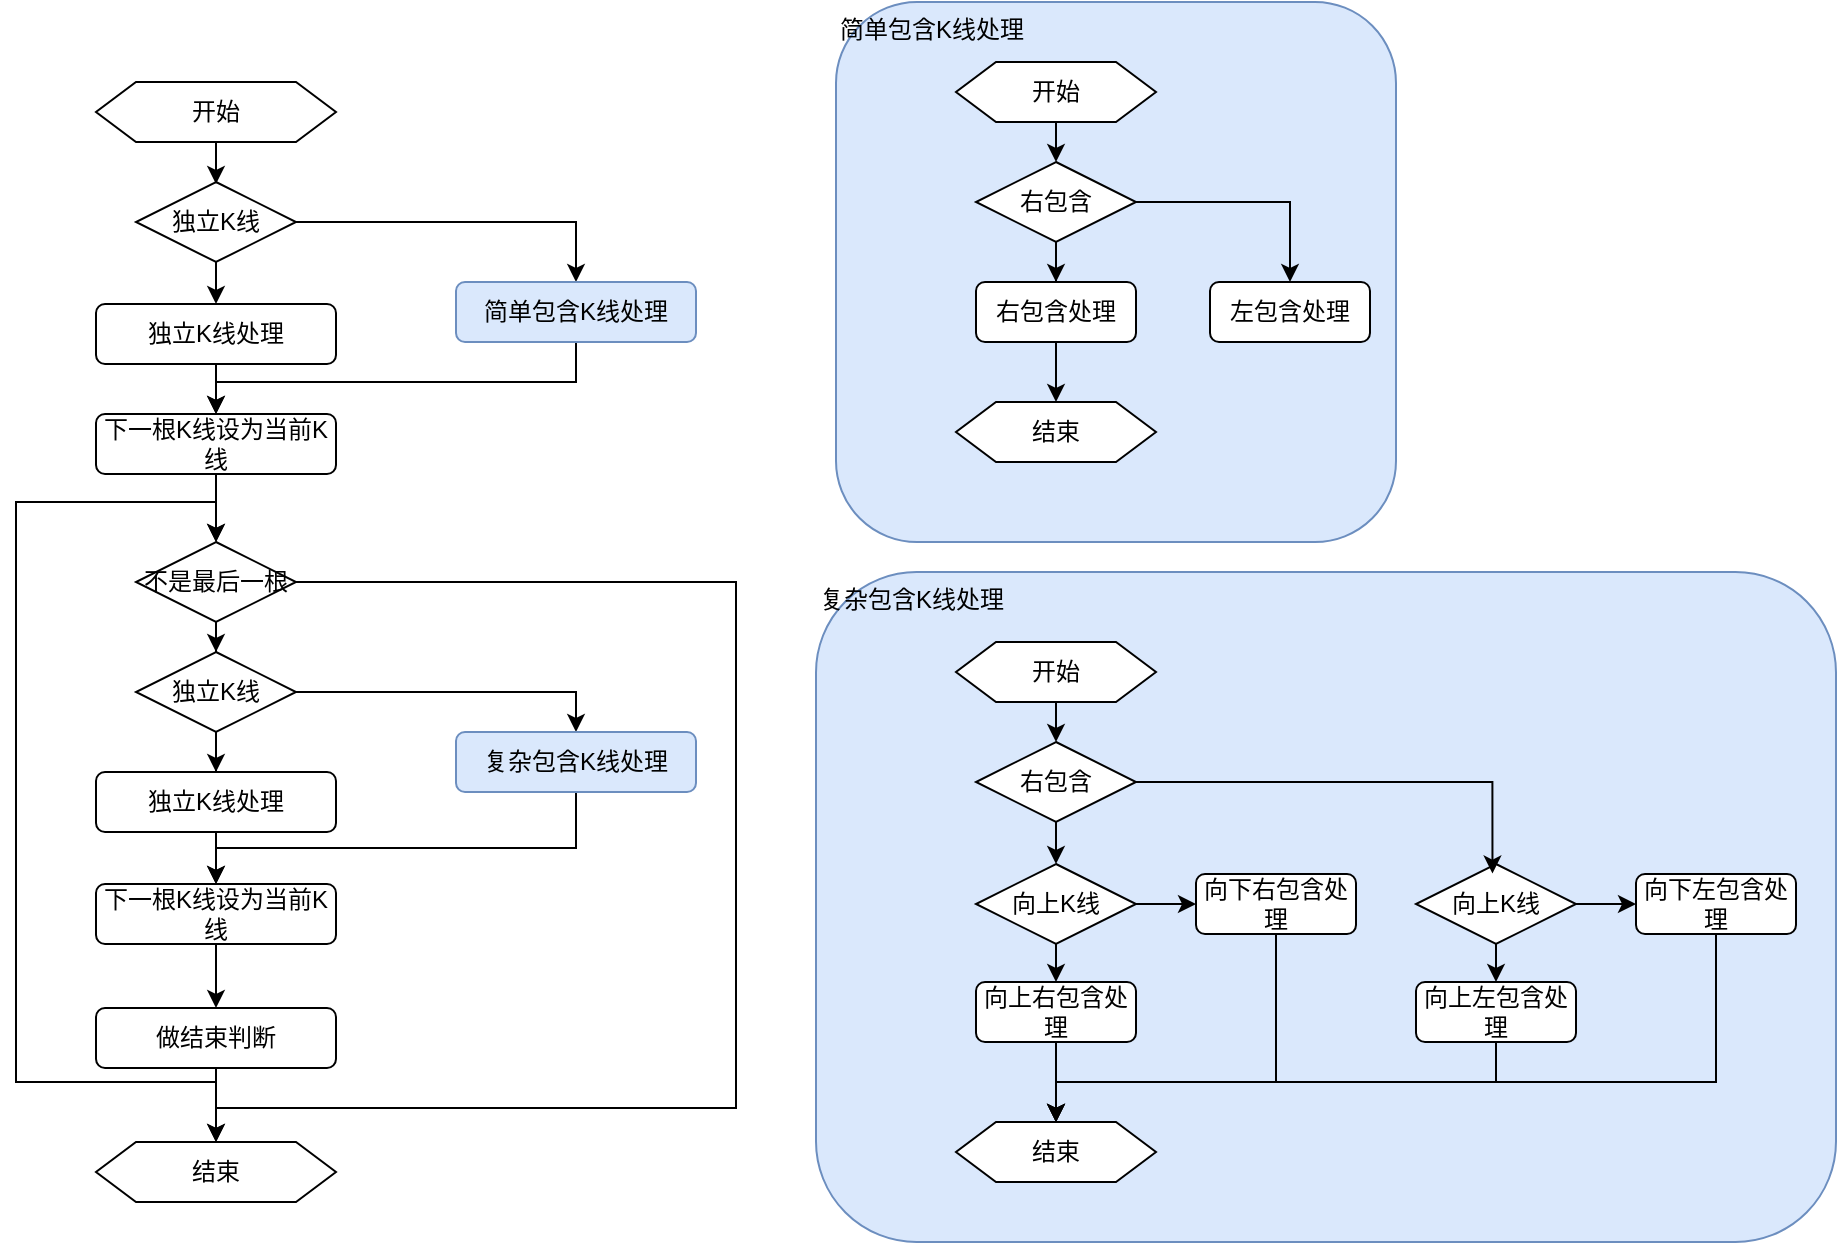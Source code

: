 <mxfile version="24.7.5">
  <diagram name="合并K线" id="Wlh-KiL8eT8eEFKsj3go">
    <mxGraphModel dx="989" dy="577" grid="1" gridSize="10" guides="1" tooltips="1" connect="1" arrows="1" fold="1" page="1" pageScale="1" pageWidth="827" pageHeight="1169" math="0" shadow="0">
      <root>
        <mxCell id="0" />
        <mxCell id="1" parent="0" />
        <mxCell id="z5o7_3_p9fjKzpceReI_-54" value="简单包含K线处理" style="rounded=1;whiteSpace=wrap;html=1;fillColor=#dae8fc;strokeColor=#6c8ebf;verticalAlign=top;align=left;" vertex="1" parent="1">
          <mxGeometry x="560" y="270" width="280" height="270" as="geometry" />
        </mxCell>
        <mxCell id="z5o7_3_p9fjKzpceReI_-7" style="edgeStyle=orthogonalEdgeStyle;rounded=0;orthogonalLoop=1;jettySize=auto;html=1;exitX=0.5;exitY=1;exitDx=0;exitDy=0;" edge="1" parent="1" source="z5o7_3_p9fjKzpceReI_-1" target="z5o7_3_p9fjKzpceReI_-6">
          <mxGeometry relative="1" as="geometry" />
        </mxCell>
        <mxCell id="z5o7_3_p9fjKzpceReI_-1" value="独立K线处理" style="rounded=1;whiteSpace=wrap;html=1;" vertex="1" parent="1">
          <mxGeometry x="190" y="421" width="120" height="30" as="geometry" />
        </mxCell>
        <mxCell id="z5o7_3_p9fjKzpceReI_-4" style="edgeStyle=orthogonalEdgeStyle;rounded=0;orthogonalLoop=1;jettySize=auto;html=1;exitX=0.5;exitY=1;exitDx=0;exitDy=0;entryX=0.5;entryY=0;entryDx=0;entryDy=0;" edge="1" parent="1" source="z5o7_3_p9fjKzpceReI_-2" target="z5o7_3_p9fjKzpceReI_-1">
          <mxGeometry relative="1" as="geometry" />
        </mxCell>
        <mxCell id="z5o7_3_p9fjKzpceReI_-5" style="edgeStyle=orthogonalEdgeStyle;rounded=0;orthogonalLoop=1;jettySize=auto;html=1;exitX=1;exitY=0.5;exitDx=0;exitDy=0;entryX=0.5;entryY=0;entryDx=0;entryDy=0;" edge="1" parent="1" source="z5o7_3_p9fjKzpceReI_-2" target="z5o7_3_p9fjKzpceReI_-3">
          <mxGeometry relative="1" as="geometry" />
        </mxCell>
        <mxCell id="z5o7_3_p9fjKzpceReI_-2" value="独立K线" style="rhombus;whiteSpace=wrap;html=1;" vertex="1" parent="1">
          <mxGeometry x="210" y="360" width="80" height="40" as="geometry" />
        </mxCell>
        <mxCell id="z5o7_3_p9fjKzpceReI_-43" style="edgeStyle=orthogonalEdgeStyle;rounded=0;orthogonalLoop=1;jettySize=auto;html=1;exitX=0.5;exitY=1;exitDx=0;exitDy=0;" edge="1" parent="1" source="z5o7_3_p9fjKzpceReI_-3" target="z5o7_3_p9fjKzpceReI_-6">
          <mxGeometry relative="1" as="geometry">
            <Array as="points">
              <mxPoint x="430" y="460" />
              <mxPoint x="250" y="460" />
            </Array>
          </mxGeometry>
        </mxCell>
        <mxCell id="z5o7_3_p9fjKzpceReI_-3" value="简单包含K线处理" style="rounded=1;whiteSpace=wrap;html=1;fillColor=#dae8fc;strokeColor=#6c8ebf;" vertex="1" parent="1">
          <mxGeometry x="370" y="410" width="120" height="30" as="geometry" />
        </mxCell>
        <mxCell id="z5o7_3_p9fjKzpceReI_-14" style="edgeStyle=orthogonalEdgeStyle;rounded=0;orthogonalLoop=1;jettySize=auto;html=1;exitX=0.5;exitY=1;exitDx=0;exitDy=0;entryX=0.5;entryY=0;entryDx=0;entryDy=0;" edge="1" parent="1" source="z5o7_3_p9fjKzpceReI_-6" target="z5o7_3_p9fjKzpceReI_-9">
          <mxGeometry relative="1" as="geometry">
            <mxPoint x="250" y="549" as="targetPoint" />
          </mxGeometry>
        </mxCell>
        <mxCell id="z5o7_3_p9fjKzpceReI_-6" value="下一根K线设为当前K线" style="rounded=1;whiteSpace=wrap;html=1;" vertex="1" parent="1">
          <mxGeometry x="190" y="476" width="120" height="30" as="geometry" />
        </mxCell>
        <mxCell id="z5o7_3_p9fjKzpceReI_-15" style="edgeStyle=orthogonalEdgeStyle;rounded=0;orthogonalLoop=1;jettySize=auto;html=1;exitX=0.5;exitY=1;exitDx=0;exitDy=0;" edge="1" parent="1" source="z5o7_3_p9fjKzpceReI_-9" target="z5o7_3_p9fjKzpceReI_-12">
          <mxGeometry relative="1" as="geometry" />
        </mxCell>
        <mxCell id="z5o7_3_p9fjKzpceReI_-35" style="edgeStyle=orthogonalEdgeStyle;rounded=0;orthogonalLoop=1;jettySize=auto;html=1;exitX=1;exitY=0.5;exitDx=0;exitDy=0;entryX=0.5;entryY=0;entryDx=0;entryDy=0;" edge="1" parent="1" source="z5o7_3_p9fjKzpceReI_-9" target="z5o7_3_p9fjKzpceReI_-37">
          <mxGeometry relative="1" as="geometry">
            <mxPoint x="250" y="766" as="targetPoint" />
            <Array as="points">
              <mxPoint x="510" y="560" />
              <mxPoint x="510" y="823" />
              <mxPoint x="250" y="823" />
            </Array>
          </mxGeometry>
        </mxCell>
        <mxCell id="z5o7_3_p9fjKzpceReI_-9" value="不是最后一根" style="rhombus;whiteSpace=wrap;html=1;" vertex="1" parent="1">
          <mxGeometry x="210" y="540" width="80" height="40" as="geometry" />
        </mxCell>
        <mxCell id="z5o7_3_p9fjKzpceReI_-27" style="edgeStyle=orthogonalEdgeStyle;rounded=0;orthogonalLoop=1;jettySize=auto;html=1;" edge="1" parent="1" source="z5o7_3_p9fjKzpceReI_-11" target="z5o7_3_p9fjKzpceReI_-23">
          <mxGeometry relative="1" as="geometry" />
        </mxCell>
        <mxCell id="z5o7_3_p9fjKzpceReI_-11" value="独立K线处理" style="rounded=1;whiteSpace=wrap;html=1;" vertex="1" parent="1">
          <mxGeometry x="190" y="655" width="120" height="30" as="geometry" />
        </mxCell>
        <mxCell id="z5o7_3_p9fjKzpceReI_-16" style="edgeStyle=orthogonalEdgeStyle;rounded=0;orthogonalLoop=1;jettySize=auto;html=1;exitX=0.5;exitY=1;exitDx=0;exitDy=0;" edge="1" parent="1" source="z5o7_3_p9fjKzpceReI_-12" target="z5o7_3_p9fjKzpceReI_-11">
          <mxGeometry relative="1" as="geometry" />
        </mxCell>
        <mxCell id="z5o7_3_p9fjKzpceReI_-26" style="edgeStyle=orthogonalEdgeStyle;rounded=0;orthogonalLoop=1;jettySize=auto;html=1;exitX=1;exitY=0.5;exitDx=0;exitDy=0;entryX=0.5;entryY=0;entryDx=0;entryDy=0;" edge="1" parent="1" source="z5o7_3_p9fjKzpceReI_-12" target="z5o7_3_p9fjKzpceReI_-13">
          <mxGeometry relative="1" as="geometry">
            <mxPoint x="424" y="633" as="targetPoint" />
          </mxGeometry>
        </mxCell>
        <mxCell id="z5o7_3_p9fjKzpceReI_-12" value="独立K线" style="rhombus;whiteSpace=wrap;html=1;" vertex="1" parent="1">
          <mxGeometry x="210" y="595" width="80" height="40" as="geometry" />
        </mxCell>
        <mxCell id="z5o7_3_p9fjKzpceReI_-28" style="edgeStyle=orthogonalEdgeStyle;rounded=0;orthogonalLoop=1;jettySize=auto;html=1;exitX=0.5;exitY=1;exitDx=0;exitDy=0;entryX=0.5;entryY=0;entryDx=0;entryDy=0;" edge="1" parent="1" source="z5o7_3_p9fjKzpceReI_-13" target="z5o7_3_p9fjKzpceReI_-23">
          <mxGeometry relative="1" as="geometry">
            <Array as="points">
              <mxPoint x="430" y="693" />
              <mxPoint x="250" y="693" />
            </Array>
          </mxGeometry>
        </mxCell>
        <mxCell id="z5o7_3_p9fjKzpceReI_-13" value="复杂包含K线处理" style="rounded=1;whiteSpace=wrap;html=1;fillColor=#dae8fc;strokeColor=#6c8ebf;" vertex="1" parent="1">
          <mxGeometry x="370" y="635" width="120" height="30" as="geometry" />
        </mxCell>
        <mxCell id="z5o7_3_p9fjKzpceReI_-42" style="edgeStyle=orthogonalEdgeStyle;rounded=0;orthogonalLoop=1;jettySize=auto;html=1;exitX=0.5;exitY=1;exitDx=0;exitDy=0;" edge="1" parent="1" source="z5o7_3_p9fjKzpceReI_-23" target="z5o7_3_p9fjKzpceReI_-36">
          <mxGeometry relative="1" as="geometry" />
        </mxCell>
        <mxCell id="z5o7_3_p9fjKzpceReI_-23" value="下一根K线设为当前K线" style="rounded=1;whiteSpace=wrap;html=1;" vertex="1" parent="1">
          <mxGeometry x="190" y="711" width="120" height="30" as="geometry" />
        </mxCell>
        <mxCell id="z5o7_3_p9fjKzpceReI_-34" style="edgeStyle=orthogonalEdgeStyle;rounded=0;orthogonalLoop=1;jettySize=auto;html=1;" edge="1" parent="1" source="z5o7_3_p9fjKzpceReI_-31">
          <mxGeometry relative="1" as="geometry">
            <mxPoint x="250" y="343" as="sourcePoint" />
            <mxPoint x="250" y="361" as="targetPoint" />
          </mxGeometry>
        </mxCell>
        <mxCell id="z5o7_3_p9fjKzpceReI_-31" value="开始" style="shape=hexagon;perimeter=hexagonPerimeter2;whiteSpace=wrap;html=1;fixedSize=1;" vertex="1" parent="1">
          <mxGeometry x="190" y="310" width="120" height="30" as="geometry" />
        </mxCell>
        <mxCell id="z5o7_3_p9fjKzpceReI_-38" style="edgeStyle=orthogonalEdgeStyle;rounded=0;orthogonalLoop=1;jettySize=auto;html=1;exitX=0.5;exitY=1;exitDx=0;exitDy=0;" edge="1" parent="1" source="z5o7_3_p9fjKzpceReI_-36" target="z5o7_3_p9fjKzpceReI_-37">
          <mxGeometry relative="1" as="geometry" />
        </mxCell>
        <mxCell id="z5o7_3_p9fjKzpceReI_-39" style="edgeStyle=orthogonalEdgeStyle;rounded=0;orthogonalLoop=1;jettySize=auto;html=1;exitX=0.5;exitY=1;exitDx=0;exitDy=0;entryX=0.5;entryY=0;entryDx=0;entryDy=0;" edge="1" parent="1" source="z5o7_3_p9fjKzpceReI_-36" target="z5o7_3_p9fjKzpceReI_-9">
          <mxGeometry relative="1" as="geometry">
            <Array as="points">
              <mxPoint x="250" y="810" />
              <mxPoint x="150" y="810" />
              <mxPoint x="150" y="520" />
              <mxPoint x="250" y="520" />
            </Array>
          </mxGeometry>
        </mxCell>
        <mxCell id="z5o7_3_p9fjKzpceReI_-36" value="做结束判断" style="rounded=1;whiteSpace=wrap;html=1;" vertex="1" parent="1">
          <mxGeometry x="190" y="773" width="120" height="30" as="geometry" />
        </mxCell>
        <mxCell id="z5o7_3_p9fjKzpceReI_-37" value="结束" style="shape=hexagon;perimeter=hexagonPerimeter2;whiteSpace=wrap;html=1;fixedSize=1;" vertex="1" parent="1">
          <mxGeometry x="190" y="840" width="120" height="30" as="geometry" />
        </mxCell>
        <mxCell id="z5o7_3_p9fjKzpceReI_-53" style="edgeStyle=orthogonalEdgeStyle;rounded=0;orthogonalLoop=1;jettySize=auto;html=1;exitX=0.5;exitY=1;exitDx=0;exitDy=0;" edge="1" parent="1" source="z5o7_3_p9fjKzpceReI_-45" target="z5o7_3_p9fjKzpceReI_-51">
          <mxGeometry relative="1" as="geometry" />
        </mxCell>
        <mxCell id="z5o7_3_p9fjKzpceReI_-45" value="右包含处理" style="rounded=1;whiteSpace=wrap;html=1;" vertex="1" parent="1">
          <mxGeometry x="630" y="410" width="80" height="30" as="geometry" />
        </mxCell>
        <mxCell id="z5o7_3_p9fjKzpceReI_-48" style="edgeStyle=orthogonalEdgeStyle;rounded=0;orthogonalLoop=1;jettySize=auto;html=1;exitX=0.5;exitY=1;exitDx=0;exitDy=0;" edge="1" parent="1" source="z5o7_3_p9fjKzpceReI_-46" target="z5o7_3_p9fjKzpceReI_-45">
          <mxGeometry relative="1" as="geometry" />
        </mxCell>
        <mxCell id="z5o7_3_p9fjKzpceReI_-49" style="edgeStyle=orthogonalEdgeStyle;rounded=0;orthogonalLoop=1;jettySize=auto;html=1;exitX=1;exitY=0.5;exitDx=0;exitDy=0;entryX=0.5;entryY=0;entryDx=0;entryDy=0;" edge="1" parent="1" source="z5o7_3_p9fjKzpceReI_-46" target="z5o7_3_p9fjKzpceReI_-47">
          <mxGeometry relative="1" as="geometry" />
        </mxCell>
        <mxCell id="z5o7_3_p9fjKzpceReI_-46" value="右包含" style="rhombus;whiteSpace=wrap;html=1;" vertex="1" parent="1">
          <mxGeometry x="630" y="350" width="80" height="40" as="geometry" />
        </mxCell>
        <mxCell id="z5o7_3_p9fjKzpceReI_-47" value="左包含处理" style="rounded=1;whiteSpace=wrap;html=1;" vertex="1" parent="1">
          <mxGeometry x="747" y="410" width="80" height="30" as="geometry" />
        </mxCell>
        <mxCell id="z5o7_3_p9fjKzpceReI_-52" style="edgeStyle=orthogonalEdgeStyle;rounded=0;orthogonalLoop=1;jettySize=auto;html=1;exitX=0.5;exitY=1;exitDx=0;exitDy=0;entryX=0.5;entryY=0;entryDx=0;entryDy=0;" edge="1" parent="1" source="z5o7_3_p9fjKzpceReI_-50" target="z5o7_3_p9fjKzpceReI_-46">
          <mxGeometry relative="1" as="geometry" />
        </mxCell>
        <mxCell id="z5o7_3_p9fjKzpceReI_-50" value="开始" style="shape=hexagon;perimeter=hexagonPerimeter2;whiteSpace=wrap;html=1;fixedSize=1;" vertex="1" parent="1">
          <mxGeometry x="620" y="300" width="100" height="30" as="geometry" />
        </mxCell>
        <mxCell id="z5o7_3_p9fjKzpceReI_-51" value="结束" style="shape=hexagon;perimeter=hexagonPerimeter2;whiteSpace=wrap;html=1;fixedSize=1;" vertex="1" parent="1">
          <mxGeometry x="620" y="470" width="100" height="30" as="geometry" />
        </mxCell>
        <mxCell id="z5o7_3_p9fjKzpceReI_-55" value="复杂包含K线处理" style="rounded=1;whiteSpace=wrap;html=1;fillColor=#dae8fc;strokeColor=#6c8ebf;verticalAlign=top;align=left;" vertex="1" parent="1">
          <mxGeometry x="550" y="555" width="510" height="335" as="geometry" />
        </mxCell>
        <mxCell id="z5o7_3_p9fjKzpceReI_-58" style="edgeStyle=orthogonalEdgeStyle;rounded=0;orthogonalLoop=1;jettySize=auto;html=1;exitX=0.5;exitY=1;exitDx=0;exitDy=0;" edge="1" parent="1" source="z5o7_3_p9fjKzpceReI_-60" target="z5o7_3_p9fjKzpceReI_-65">
          <mxGeometry relative="1" as="geometry">
            <mxPoint x="669.966" y="700" as="targetPoint" />
          </mxGeometry>
        </mxCell>
        <mxCell id="z5o7_3_p9fjKzpceReI_-60" value="右包含" style="rhombus;whiteSpace=wrap;html=1;" vertex="1" parent="1">
          <mxGeometry x="630" y="640" width="80" height="40" as="geometry" />
        </mxCell>
        <mxCell id="z5o7_3_p9fjKzpceReI_-62" style="edgeStyle=orthogonalEdgeStyle;rounded=0;orthogonalLoop=1;jettySize=auto;html=1;exitX=0.5;exitY=1;exitDx=0;exitDy=0;entryX=0.5;entryY=0;entryDx=0;entryDy=0;" edge="1" parent="1" source="z5o7_3_p9fjKzpceReI_-63" target="z5o7_3_p9fjKzpceReI_-60">
          <mxGeometry relative="1" as="geometry" />
        </mxCell>
        <mxCell id="z5o7_3_p9fjKzpceReI_-63" value="开始" style="shape=hexagon;perimeter=hexagonPerimeter2;whiteSpace=wrap;html=1;fixedSize=1;" vertex="1" parent="1">
          <mxGeometry x="620" y="590" width="100" height="30" as="geometry" />
        </mxCell>
        <mxCell id="z5o7_3_p9fjKzpceReI_-64" value="结束" style="shape=hexagon;perimeter=hexagonPerimeter2;whiteSpace=wrap;html=1;fixedSize=1;" vertex="1" parent="1">
          <mxGeometry x="620" y="830" width="100" height="30" as="geometry" />
        </mxCell>
        <mxCell id="z5o7_3_p9fjKzpceReI_-68" style="edgeStyle=orthogonalEdgeStyle;rounded=0;orthogonalLoop=1;jettySize=auto;html=1;exitX=0.5;exitY=1;exitDx=0;exitDy=0;entryX=0.5;entryY=0;entryDx=0;entryDy=0;" edge="1" parent="1" source="z5o7_3_p9fjKzpceReI_-65" target="z5o7_3_p9fjKzpceReI_-66">
          <mxGeometry relative="1" as="geometry" />
        </mxCell>
        <mxCell id="z5o7_3_p9fjKzpceReI_-70" style="edgeStyle=orthogonalEdgeStyle;rounded=0;orthogonalLoop=1;jettySize=auto;html=1;exitX=1;exitY=0.5;exitDx=0;exitDy=0;" edge="1" parent="1" source="z5o7_3_p9fjKzpceReI_-65" target="z5o7_3_p9fjKzpceReI_-67">
          <mxGeometry relative="1" as="geometry" />
        </mxCell>
        <mxCell id="z5o7_3_p9fjKzpceReI_-65" value="向上K线" style="rhombus;whiteSpace=wrap;html=1;" vertex="1" parent="1">
          <mxGeometry x="630" y="701" width="80" height="40" as="geometry" />
        </mxCell>
        <mxCell id="z5o7_3_p9fjKzpceReI_-69" style="edgeStyle=orthogonalEdgeStyle;rounded=0;orthogonalLoop=1;jettySize=auto;html=1;exitX=0.5;exitY=1;exitDx=0;exitDy=0;" edge="1" parent="1" source="z5o7_3_p9fjKzpceReI_-66" target="z5o7_3_p9fjKzpceReI_-64">
          <mxGeometry relative="1" as="geometry" />
        </mxCell>
        <mxCell id="z5o7_3_p9fjKzpceReI_-66" value="向上右包含处理" style="rounded=1;whiteSpace=wrap;html=1;" vertex="1" parent="1">
          <mxGeometry x="630" y="760" width="80" height="30" as="geometry" />
        </mxCell>
        <mxCell id="z5o7_3_p9fjKzpceReI_-73" style="edgeStyle=orthogonalEdgeStyle;rounded=0;orthogonalLoop=1;jettySize=auto;html=1;exitX=0.5;exitY=1;exitDx=0;exitDy=0;entryX=0.5;entryY=0;entryDx=0;entryDy=0;" edge="1" parent="1" source="z5o7_3_p9fjKzpceReI_-67" target="z5o7_3_p9fjKzpceReI_-64">
          <mxGeometry relative="1" as="geometry">
            <Array as="points">
              <mxPoint x="780" y="810" />
              <mxPoint x="670" y="810" />
            </Array>
          </mxGeometry>
        </mxCell>
        <mxCell id="z5o7_3_p9fjKzpceReI_-67" value="向下右包含处理" style="rounded=1;whiteSpace=wrap;html=1;" vertex="1" parent="1">
          <mxGeometry x="740" y="706" width="80" height="30" as="geometry" />
        </mxCell>
        <mxCell id="z5o7_3_p9fjKzpceReI_-80" style="edgeStyle=orthogonalEdgeStyle;rounded=0;orthogonalLoop=1;jettySize=auto;html=1;exitX=0.5;exitY=1;exitDx=0;exitDy=0;entryX=0.5;entryY=0;entryDx=0;entryDy=0;" edge="1" parent="1" source="z5o7_3_p9fjKzpceReI_-74" target="z5o7_3_p9fjKzpceReI_-64">
          <mxGeometry relative="1" as="geometry">
            <Array as="points">
              <mxPoint x="1000" y="810" />
              <mxPoint x="670" y="810" />
            </Array>
          </mxGeometry>
        </mxCell>
        <mxCell id="z5o7_3_p9fjKzpceReI_-74" value="向下左包含处理" style="rounded=1;whiteSpace=wrap;html=1;" vertex="1" parent="1">
          <mxGeometry x="960" y="706" width="80" height="30" as="geometry" />
        </mxCell>
        <mxCell id="z5o7_3_p9fjKzpceReI_-78" style="edgeStyle=orthogonalEdgeStyle;rounded=0;orthogonalLoop=1;jettySize=auto;html=1;exitX=0.5;exitY=1;exitDx=0;exitDy=0;entryX=0.5;entryY=0;entryDx=0;entryDy=0;" edge="1" parent="1" source="z5o7_3_p9fjKzpceReI_-75" target="z5o7_3_p9fjKzpceReI_-77">
          <mxGeometry relative="1" as="geometry" />
        </mxCell>
        <mxCell id="z5o7_3_p9fjKzpceReI_-79" style="edgeStyle=orthogonalEdgeStyle;rounded=0;orthogonalLoop=1;jettySize=auto;html=1;exitX=1;exitY=0.5;exitDx=0;exitDy=0;" edge="1" parent="1" source="z5o7_3_p9fjKzpceReI_-75" target="z5o7_3_p9fjKzpceReI_-74">
          <mxGeometry relative="1" as="geometry" />
        </mxCell>
        <mxCell id="z5o7_3_p9fjKzpceReI_-75" value="向上K线" style="rhombus;whiteSpace=wrap;html=1;" vertex="1" parent="1">
          <mxGeometry x="850" y="701" width="80" height="40" as="geometry" />
        </mxCell>
        <mxCell id="z5o7_3_p9fjKzpceReI_-76" style="edgeStyle=orthogonalEdgeStyle;rounded=0;orthogonalLoop=1;jettySize=auto;html=1;exitX=1;exitY=0.5;exitDx=0;exitDy=0;entryX=0.478;entryY=0.119;entryDx=0;entryDy=0;entryPerimeter=0;" edge="1" parent="1" source="z5o7_3_p9fjKzpceReI_-60" target="z5o7_3_p9fjKzpceReI_-75">
          <mxGeometry relative="1" as="geometry" />
        </mxCell>
        <mxCell id="z5o7_3_p9fjKzpceReI_-81" style="edgeStyle=orthogonalEdgeStyle;rounded=0;orthogonalLoop=1;jettySize=auto;html=1;exitX=0.5;exitY=1;exitDx=0;exitDy=0;entryX=0.5;entryY=0;entryDx=0;entryDy=0;" edge="1" parent="1" source="z5o7_3_p9fjKzpceReI_-77" target="z5o7_3_p9fjKzpceReI_-64">
          <mxGeometry relative="1" as="geometry">
            <Array as="points">
              <mxPoint x="890" y="810" />
              <mxPoint x="670" y="810" />
            </Array>
          </mxGeometry>
        </mxCell>
        <mxCell id="z5o7_3_p9fjKzpceReI_-77" value="向上左包含处理" style="rounded=1;whiteSpace=wrap;html=1;" vertex="1" parent="1">
          <mxGeometry x="850" y="760" width="80" height="30" as="geometry" />
        </mxCell>
      </root>
    </mxGraphModel>
  </diagram>
</mxfile>
